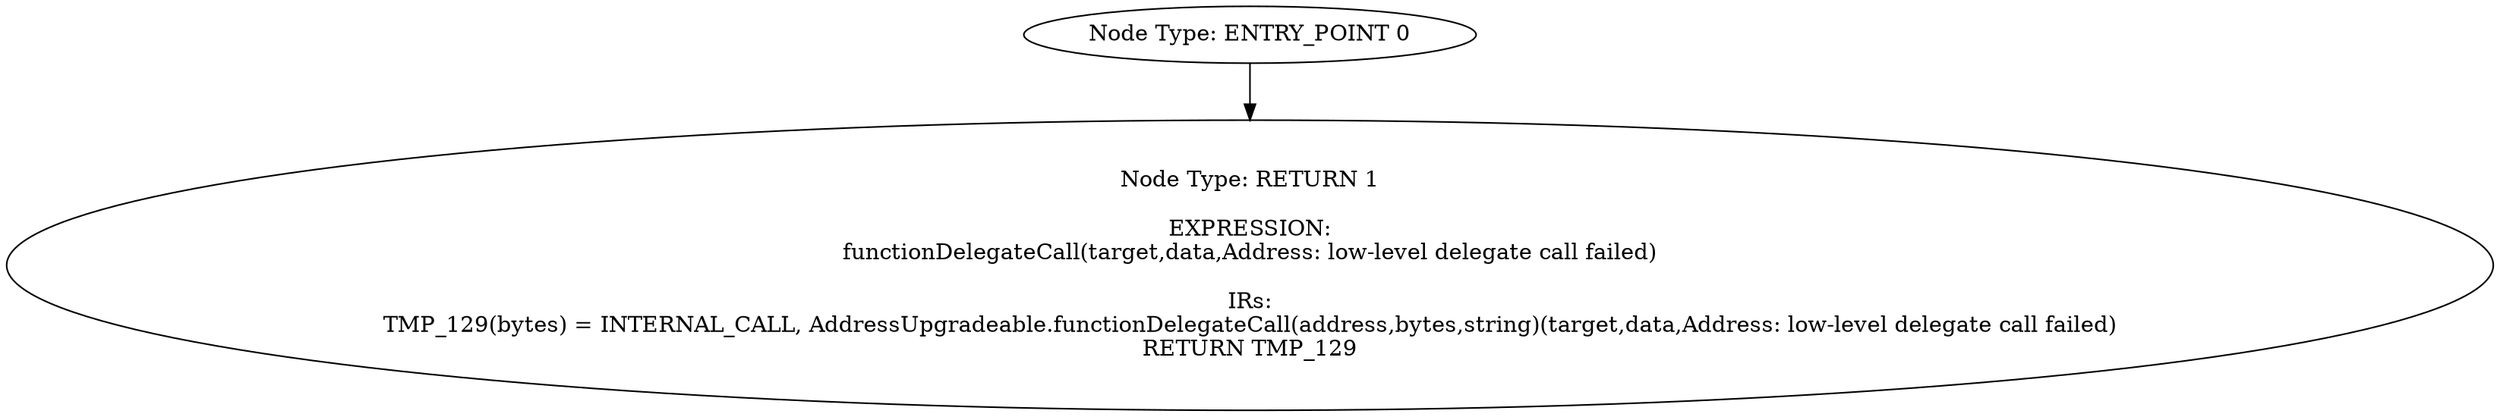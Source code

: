 digraph{
0[label="Node Type: ENTRY_POINT 0
"];
0->1;
1[label="Node Type: RETURN 1

EXPRESSION:
functionDelegateCall(target,data,Address: low-level delegate call failed)

IRs:
TMP_129(bytes) = INTERNAL_CALL, AddressUpgradeable.functionDelegateCall(address,bytes,string)(target,data,Address: low-level delegate call failed)
RETURN TMP_129"];
}

